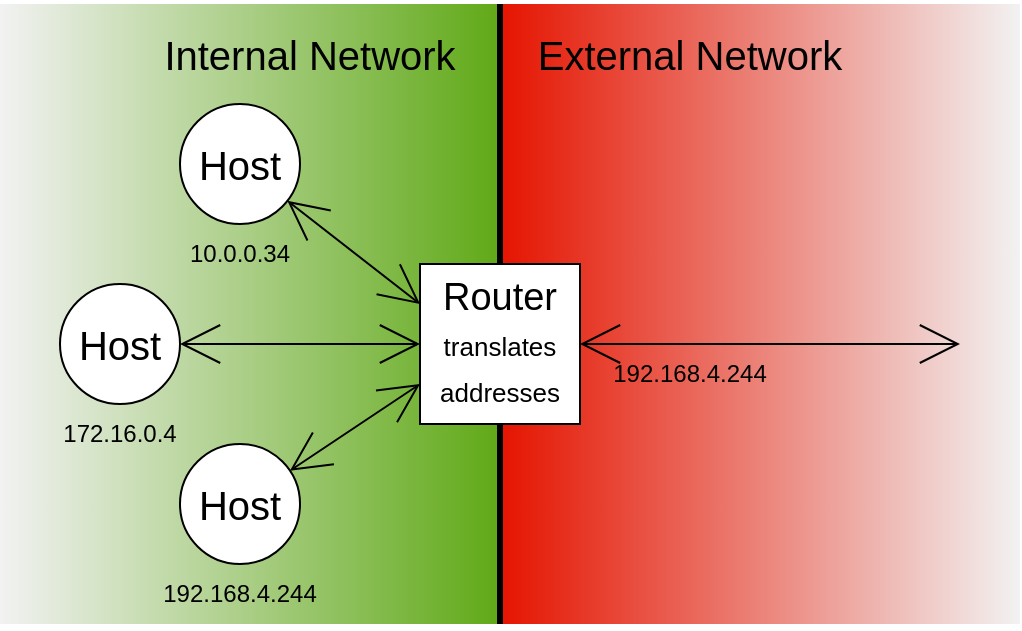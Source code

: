<mxfile>
    <diagram id="5U9MrAxVu6CPuTo5KG7X" name="Page-1">
        <mxGraphModel dx="647" dy="866" grid="1" gridSize="10" guides="1" tooltips="1" connect="1" arrows="1" fold="1" page="1" pageScale="1" pageWidth="850" pageHeight="1100" math="0" shadow="0">
            <root>
                <mxCell id="0"/>
                <mxCell id="1" parent="0"/>
                <mxCell id="9" value="" style="rounded=0;whiteSpace=wrap;html=1;strokeColor=none;fillColor=#e51400;fontColor=#ffffff;gradientColor=#F2F2F2;gradientDirection=east;" vertex="1" parent="1">
                    <mxGeometry x="270" y="20" width="260" height="310" as="geometry"/>
                </mxCell>
                <mxCell id="10" value="" style="rounded=0;whiteSpace=wrap;html=1;strokeColor=none;fillColor=#60a917;fontColor=#ffffff;gradientDirection=west;gradientColor=#F2F2F2;" vertex="1" parent="1">
                    <mxGeometry x="20" y="20" width="250" height="310" as="geometry"/>
                </mxCell>
                <mxCell id="11" value="" style="endArrow=none;html=1;entryX=0;entryY=0;entryDx=0;entryDy=0;exitX=1;exitY=1;exitDx=0;exitDy=0;strokeColor=#000000;strokeWidth=3;" edge="1" parent="1" source="10" target="9">
                    <mxGeometry width="50" height="50" relative="1" as="geometry">
                        <mxPoint x="580" y="230" as="sourcePoint"/>
                        <mxPoint x="630" y="180" as="targetPoint"/>
                    </mxGeometry>
                </mxCell>
                <mxCell id="15" style="edgeStyle=none;html=1;entryX=0;entryY=0.5;entryDx=0;entryDy=0;strokeColor=#000000;strokeWidth=1;endArrow=open;endFill=0;endSize=18;startArrow=open;startFill=0;startSize=18;" edge="1" parent="1" source="3" target="12">
                    <mxGeometry relative="1" as="geometry"/>
                </mxCell>
                <mxCell id="3" value="Host" style="ellipse;whiteSpace=wrap;html=1;aspect=fixed;strokeColor=#000000;fontSize=20;" vertex="1" parent="1">
                    <mxGeometry x="50" y="160" width="60" height="60" as="geometry"/>
                </mxCell>
                <mxCell id="14" style="edgeStyle=none;html=1;entryX=0;entryY=0.75;entryDx=0;entryDy=0;strokeColor=#000000;strokeWidth=1;endArrow=open;endFill=0;endSize=18;startArrow=open;startFill=0;startSize=18;" edge="1" parent="1" source="5" target="12">
                    <mxGeometry relative="1" as="geometry"/>
                </mxCell>
                <mxCell id="5" value="Host" style="ellipse;whiteSpace=wrap;html=1;aspect=fixed;strokeColor=#000000;fontSize=20;" vertex="1" parent="1">
                    <mxGeometry x="110" y="240" width="60" height="60" as="geometry"/>
                </mxCell>
                <mxCell id="16" style="edgeStyle=none;html=1;strokeColor=#000000;strokeWidth=1;entryX=0;entryY=0.25;entryDx=0;entryDy=0;endArrow=open;endFill=0;endSize=18;startArrow=open;startFill=0;startSize=18;" edge="1" parent="1" source="7" target="12">
                    <mxGeometry relative="1" as="geometry"/>
                </mxCell>
                <mxCell id="7" value="Host" style="ellipse;whiteSpace=wrap;html=1;aspect=fixed;strokeColor=#000000;fontSize=20;" vertex="1" parent="1">
                    <mxGeometry x="110" y="70" width="60" height="60" as="geometry"/>
                </mxCell>
                <mxCell id="17" style="edgeStyle=none;html=1;exitX=1;exitY=0.5;exitDx=0;exitDy=0;endArrow=open;endFill=0;endSize=18;strokeColor=#000000;strokeWidth=1;startArrow=open;startFill=0;startSize=18;" edge="1" parent="1" source="12">
                    <mxGeometry relative="1" as="geometry">
                        <mxPoint x="500" y="190" as="targetPoint"/>
                    </mxGeometry>
                </mxCell>
                <mxCell id="12" value="Router&lt;br&gt;&lt;font style=&quot;font-size: 13px&quot;&gt;translates&lt;br&gt;addresses&lt;/font&gt;" style="rounded=0;whiteSpace=wrap;html=1;gradientDirection=west;strokeColor=#000000;verticalAlign=middle;fontSize=19;" vertex="1" parent="1">
                    <mxGeometry x="230" y="150" width="80" height="80" as="geometry"/>
                </mxCell>
                <mxCell id="18" value="10.0.0.34" style="text;html=1;strokeColor=none;fillColor=none;align=center;verticalAlign=middle;whiteSpace=wrap;rounded=0;fontColor=#000000;" vertex="1" parent="1">
                    <mxGeometry x="110" y="130" width="60" height="30" as="geometry"/>
                </mxCell>
                <mxCell id="19" value="172.16.0.4" style="text;html=1;strokeColor=none;fillColor=none;align=center;verticalAlign=middle;whiteSpace=wrap;rounded=0;fontColor=#000000;" vertex="1" parent="1">
                    <mxGeometry x="50" y="220" width="60" height="30" as="geometry"/>
                </mxCell>
                <mxCell id="20" value="192.168.4.244" style="text;html=1;strokeColor=none;fillColor=none;align=center;verticalAlign=middle;whiteSpace=wrap;rounded=0;fontColor=#000000;" vertex="1" parent="1">
                    <mxGeometry x="110" y="300" width="60" height="30" as="geometry"/>
                </mxCell>
                <mxCell id="21" value="192.168.4.244" style="text;html=1;strokeColor=none;fillColor=none;align=center;verticalAlign=middle;whiteSpace=wrap;rounded=0;fontColor=#000000;" vertex="1" parent="1">
                    <mxGeometry x="335" y="190" width="60" height="30" as="geometry"/>
                </mxCell>
                <mxCell id="23" value="External Network" style="text;html=1;strokeColor=none;fillColor=none;align=center;verticalAlign=middle;whiteSpace=wrap;rounded=0;fontColor=#000000;fontSize=20;" vertex="1" parent="1">
                    <mxGeometry x="280" y="30" width="170" height="30" as="geometry"/>
                </mxCell>
                <mxCell id="24" value="Internal Network" style="text;html=1;strokeColor=none;fillColor=none;align=center;verticalAlign=middle;whiteSpace=wrap;rounded=0;fontColor=#000000;fontSize=20;" vertex="1" parent="1">
                    <mxGeometry x="90" y="30" width="170" height="30" as="geometry"/>
                </mxCell>
            </root>
        </mxGraphModel>
    </diagram>
</mxfile>
